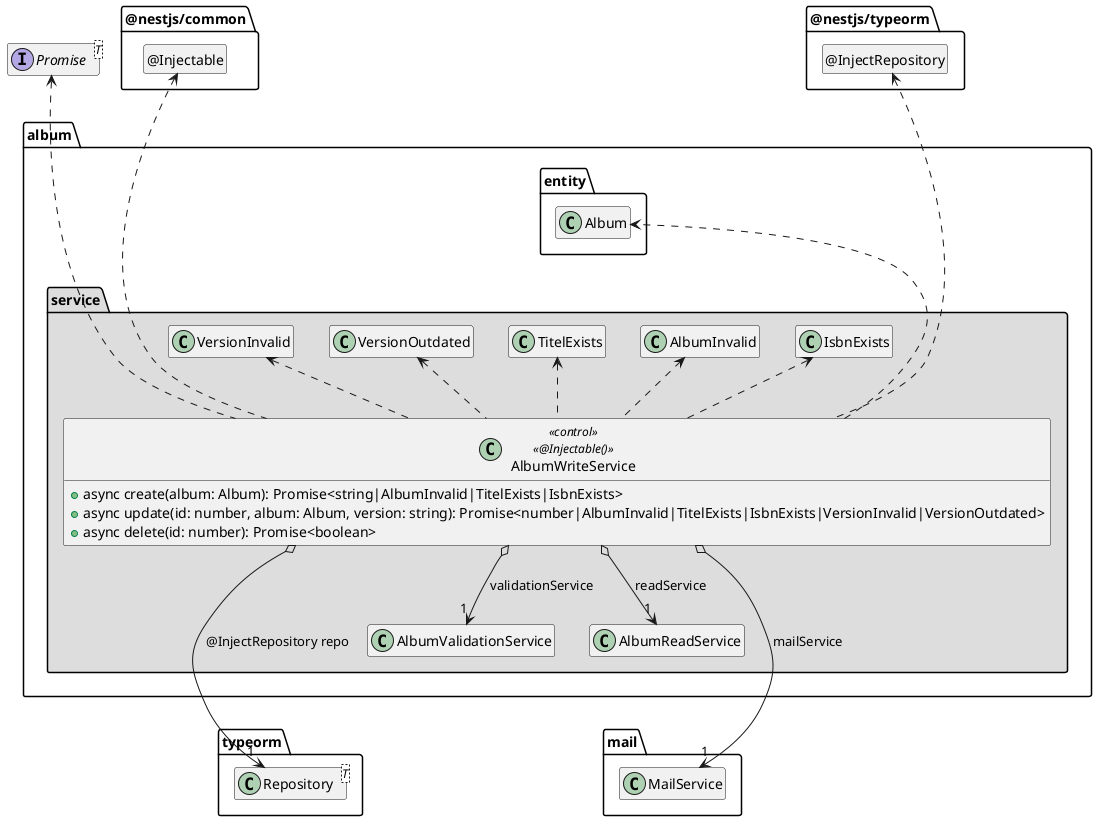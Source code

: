 @startuml Anwendungskern

interface Promise<T>

package @nestjs/common {
  class "@Injectable" as Injectable
  hide Injectable circle
}

package typeorm {
  class Repository<T>
}

package @nestjs/typeorm {
  class "@InjectRepository" as InjectRepository
  hide InjectRepository circle
}

package mail {
  class MailService
}

package album {
  package entity {
    class Album
  }

  package service #DDDDDD {
    class AlbumInvalid
    class TitelExists
    class IsbnExists
    class VersionInvalid
    class VersionOutdated

    class AlbumWriteService << control >> <<@Injectable()>> {
      + async create(album: Album): Promise<string|AlbumInvalid|TitelExists|IsbnExists>
      + async update(id: number, album: Album, version: string): Promise<number|AlbumInvalid|TitelExists|IsbnExists|VersionInvalid|VersionOutdated>
      + async delete(id: number): Promise<boolean>
    }

    AlbumWriteService o--> "1" AlbumValidationService: validationService
    AlbumWriteService o--> "1" AlbumReadService: readService
    AlbumWriteService o--> "1" Repository: @InjectRepository repo
    AlbumWriteService o--> "1" MailService: mailService

    AlbumWriteService .up.> Injectable
    AlbumWriteService .up.> InjectRepository

    AlbumWriteService .up.> Promise
    AlbumWriteService ..> Album
    AlbumWriteService .up.> AlbumInvalid
    AlbumWriteService .up.> TitelExists
    AlbumWriteService .up.> IsbnExists
    AlbumWriteService .up.> VersionInvalid
    AlbumWriteService .up.> VersionOutdated

    AlbumInvalid .up[hidden].> Album
    Album .up[hidden].> Promise
    Album .up[hidden].> Injectable
    Album .up[hidden].> InjectRepository
    TitelExists .up[hidden].> Album
    AlbumValidationService .[hidden].> Repository
    AlbumValidationService .[hidden].> MailService
  }
}

hide empty members

@enduml
